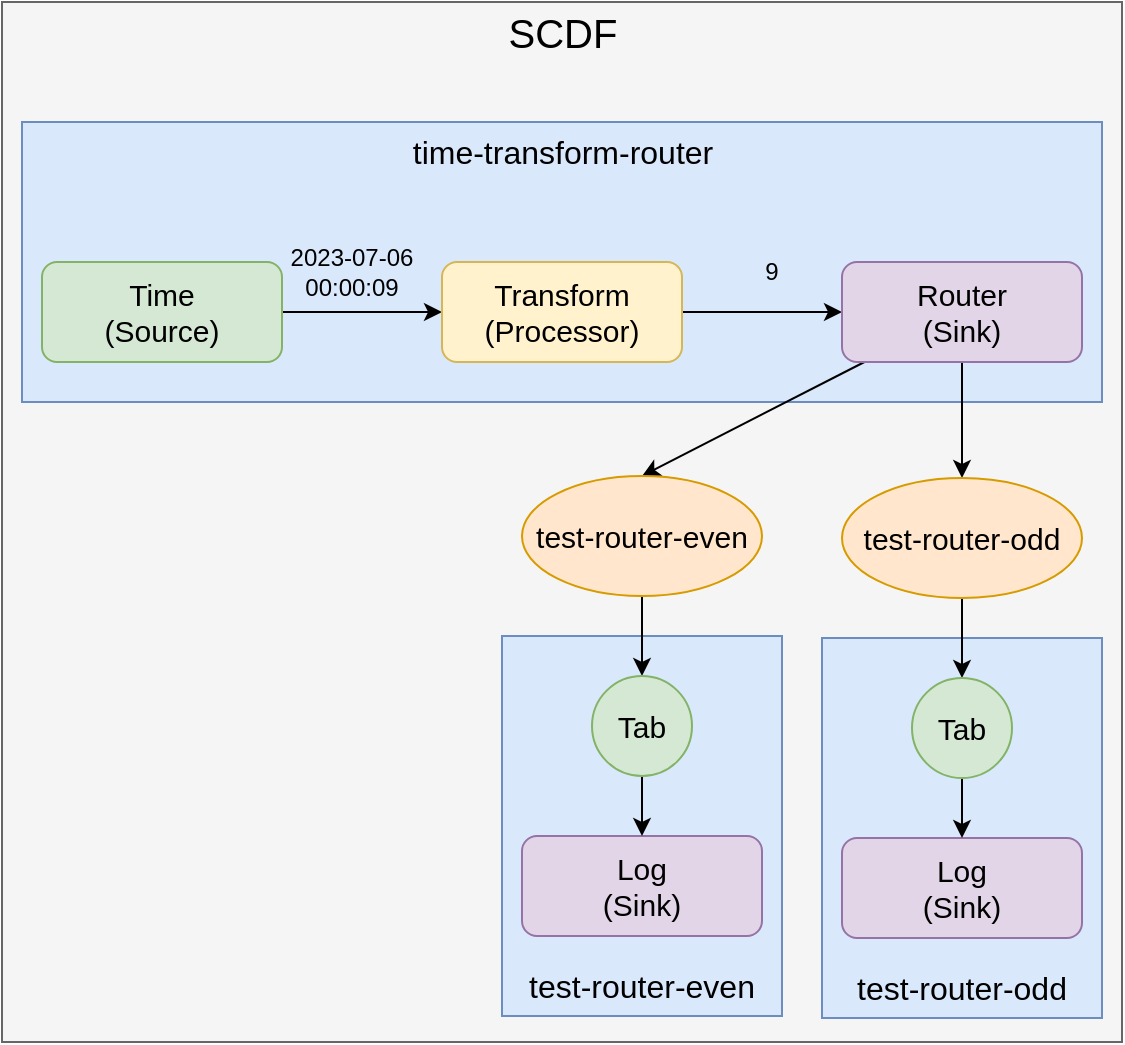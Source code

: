 <mxfile version="21.5.2" type="github">
  <diagram name="페이지-1" id="nbbq7Ev7jBNJndaSUE1V">
    <mxGraphModel dx="538" dy="1011" grid="1" gridSize="10" guides="1" tooltips="1" connect="1" arrows="1" fold="1" page="1" pageScale="1" pageWidth="1169" pageHeight="827" math="0" shadow="0">
      <root>
        <mxCell id="0" />
        <mxCell id="1" parent="0" />
        <mxCell id="W9GeCTbS5ED39GDDpCbE-34" value="" style="rounded=0;whiteSpace=wrap;html=1;fillColor=#f5f5f5;fontColor=#333333;strokeColor=#666666;" vertex="1" parent="1">
          <mxGeometry x="100" y="150" width="560" height="520" as="geometry" />
        </mxCell>
        <mxCell id="W9GeCTbS5ED39GDDpCbE-32" value="" style="rounded=0;whiteSpace=wrap;html=1;fillColor=#dae8fc;strokeColor=#6c8ebf;" vertex="1" parent="1">
          <mxGeometry x="510" y="468" width="140" height="190" as="geometry" />
        </mxCell>
        <mxCell id="W9GeCTbS5ED39GDDpCbE-33" value="&lt;font style=&quot;font-size: 16px;&quot;&gt;test-router-odd&lt;/font&gt;" style="text;html=1;strokeColor=none;fillColor=none;align=center;verticalAlign=middle;whiteSpace=wrap;rounded=0;" vertex="1" parent="1">
          <mxGeometry x="515" y="628" width="130" height="30" as="geometry" />
        </mxCell>
        <mxCell id="W9GeCTbS5ED39GDDpCbE-30" value="" style="rounded=0;whiteSpace=wrap;html=1;fillColor=#dae8fc;strokeColor=#6c8ebf;" vertex="1" parent="1">
          <mxGeometry x="350" y="467" width="140" height="190" as="geometry" />
        </mxCell>
        <mxCell id="W9GeCTbS5ED39GDDpCbE-21" value="" style="rounded=0;whiteSpace=wrap;html=1;fillColor=#dae8fc;strokeColor=#6c8ebf;" vertex="1" parent="1">
          <mxGeometry x="110" y="210" width="540" height="140" as="geometry" />
        </mxCell>
        <mxCell id="W9GeCTbS5ED39GDDpCbE-6" style="edgeStyle=orthogonalEdgeStyle;rounded=0;orthogonalLoop=1;jettySize=auto;html=1;entryX=0;entryY=0.5;entryDx=0;entryDy=0;" edge="1" parent="1" source="W9GeCTbS5ED39GDDpCbE-3" target="W9GeCTbS5ED39GDDpCbE-4">
          <mxGeometry relative="1" as="geometry" />
        </mxCell>
        <mxCell id="W9GeCTbS5ED39GDDpCbE-3" value="&lt;font style=&quot;font-size: 15px;&quot;&gt;Time&lt;br&gt;(Source)&lt;/font&gt;" style="rounded=1;whiteSpace=wrap;html=1;fillColor=#d5e8d4;strokeColor=#82b366;" vertex="1" parent="1">
          <mxGeometry x="120" y="280" width="120" height="50" as="geometry" />
        </mxCell>
        <mxCell id="W9GeCTbS5ED39GDDpCbE-7" style="edgeStyle=orthogonalEdgeStyle;rounded=0;orthogonalLoop=1;jettySize=auto;html=1;entryX=0;entryY=0.5;entryDx=0;entryDy=0;" edge="1" parent="1" source="W9GeCTbS5ED39GDDpCbE-4" target="W9GeCTbS5ED39GDDpCbE-5">
          <mxGeometry relative="1" as="geometry" />
        </mxCell>
        <mxCell id="W9GeCTbS5ED39GDDpCbE-4" value="&lt;font style=&quot;font-size: 15px;&quot;&gt;Transform&lt;br&gt;(Processor)&lt;/font&gt;" style="rounded=1;whiteSpace=wrap;html=1;fillColor=#fff2cc;strokeColor=#d6b656;" vertex="1" parent="1">
          <mxGeometry x="320" y="280" width="120" height="50" as="geometry" />
        </mxCell>
        <mxCell id="W9GeCTbS5ED39GDDpCbE-15" style="edgeStyle=orthogonalEdgeStyle;rounded=0;orthogonalLoop=1;jettySize=auto;html=1;entryX=0.5;entryY=0;entryDx=0;entryDy=0;" edge="1" parent="1" source="W9GeCTbS5ED39GDDpCbE-5" target="W9GeCTbS5ED39GDDpCbE-14">
          <mxGeometry relative="1" as="geometry" />
        </mxCell>
        <mxCell id="W9GeCTbS5ED39GDDpCbE-16" style="rounded=0;orthogonalLoop=1;jettySize=auto;html=1;entryX=0.5;entryY=0;entryDx=0;entryDy=0;" edge="1" parent="1" source="W9GeCTbS5ED39GDDpCbE-5" target="W9GeCTbS5ED39GDDpCbE-13">
          <mxGeometry relative="1" as="geometry" />
        </mxCell>
        <mxCell id="W9GeCTbS5ED39GDDpCbE-5" value="&lt;font style=&quot;font-size: 15px;&quot;&gt;Router&lt;br&gt;(Sink)&lt;/font&gt;" style="rounded=1;whiteSpace=wrap;html=1;fillColor=#e1d5e7;strokeColor=#9673a6;" vertex="1" parent="1">
          <mxGeometry x="520" y="280" width="120" height="50" as="geometry" />
        </mxCell>
        <mxCell id="W9GeCTbS5ED39GDDpCbE-8" value="2023-07-06 00:00:09" style="text;html=1;strokeColor=none;fillColor=none;align=center;verticalAlign=middle;whiteSpace=wrap;rounded=0;" vertex="1" parent="1">
          <mxGeometry x="240" y="270" width="70" height="30" as="geometry" />
        </mxCell>
        <mxCell id="W9GeCTbS5ED39GDDpCbE-11" value="9" style="text;html=1;strokeColor=none;fillColor=none;align=center;verticalAlign=middle;whiteSpace=wrap;rounded=0;" vertex="1" parent="1">
          <mxGeometry x="450" y="270" width="70" height="30" as="geometry" />
        </mxCell>
        <mxCell id="W9GeCTbS5ED39GDDpCbE-26" style="edgeStyle=orthogonalEdgeStyle;rounded=0;orthogonalLoop=1;jettySize=auto;html=1;entryX=0.5;entryY=0;entryDx=0;entryDy=0;" edge="1" parent="1" source="W9GeCTbS5ED39GDDpCbE-13" target="W9GeCTbS5ED39GDDpCbE-24">
          <mxGeometry relative="1" as="geometry" />
        </mxCell>
        <mxCell id="W9GeCTbS5ED39GDDpCbE-13" value="&lt;font style=&quot;font-size: 15px;&quot;&gt;test-router-even&lt;/font&gt;" style="ellipse;whiteSpace=wrap;html=1;fillColor=#ffe6cc;strokeColor=#d79b00;" vertex="1" parent="1">
          <mxGeometry x="360" y="387" width="120" height="60" as="geometry" />
        </mxCell>
        <mxCell id="W9GeCTbS5ED39GDDpCbE-28" style="edgeStyle=orthogonalEdgeStyle;rounded=0;orthogonalLoop=1;jettySize=auto;html=1;entryX=0.5;entryY=0;entryDx=0;entryDy=0;" edge="1" parent="1" source="W9GeCTbS5ED39GDDpCbE-14" target="W9GeCTbS5ED39GDDpCbE-25">
          <mxGeometry relative="1" as="geometry" />
        </mxCell>
        <mxCell id="W9GeCTbS5ED39GDDpCbE-14" value="&lt;font style=&quot;font-size: 15px;&quot;&gt;test-router-odd&lt;/font&gt;" style="ellipse;whiteSpace=wrap;html=1;fillColor=#ffe6cc;strokeColor=#d79b00;" vertex="1" parent="1">
          <mxGeometry x="520" y="388" width="120" height="60" as="geometry" />
        </mxCell>
        <mxCell id="W9GeCTbS5ED39GDDpCbE-17" value="&lt;font style=&quot;font-size: 15px;&quot;&gt;Log&lt;br&gt;(Sink)&lt;/font&gt;" style="rounded=1;whiteSpace=wrap;html=1;fillColor=#e1d5e7;strokeColor=#9673a6;" vertex="1" parent="1">
          <mxGeometry x="520" y="568" width="120" height="50" as="geometry" />
        </mxCell>
        <mxCell id="W9GeCTbS5ED39GDDpCbE-19" value="&lt;font style=&quot;font-size: 15px;&quot;&gt;Log&lt;br&gt;(Sink)&lt;/font&gt;" style="rounded=1;whiteSpace=wrap;html=1;fillColor=#e1d5e7;strokeColor=#9673a6;" vertex="1" parent="1">
          <mxGeometry x="360" y="567" width="120" height="50" as="geometry" />
        </mxCell>
        <mxCell id="W9GeCTbS5ED39GDDpCbE-22" value="&lt;font style=&quot;font-size: 16px;&quot;&gt;time-transform-router&lt;/font&gt;" style="text;html=1;strokeColor=none;fillColor=none;align=center;verticalAlign=middle;whiteSpace=wrap;rounded=0;" vertex="1" parent="1">
          <mxGeometry x="302.5" y="210" width="155" height="30" as="geometry" />
        </mxCell>
        <mxCell id="W9GeCTbS5ED39GDDpCbE-27" style="edgeStyle=orthogonalEdgeStyle;rounded=0;orthogonalLoop=1;jettySize=auto;html=1;entryX=0.5;entryY=0;entryDx=0;entryDy=0;" edge="1" parent="1" source="W9GeCTbS5ED39GDDpCbE-24" target="W9GeCTbS5ED39GDDpCbE-19">
          <mxGeometry relative="1" as="geometry" />
        </mxCell>
        <mxCell id="W9GeCTbS5ED39GDDpCbE-24" value="&lt;font style=&quot;font-size: 15px;&quot;&gt;Tab&lt;/font&gt;" style="ellipse;whiteSpace=wrap;html=1;aspect=fixed;fillColor=#d5e8d4;strokeColor=#82b366;" vertex="1" parent="1">
          <mxGeometry x="395" y="487" width="50" height="50" as="geometry" />
        </mxCell>
        <mxCell id="W9GeCTbS5ED39GDDpCbE-29" style="edgeStyle=orthogonalEdgeStyle;rounded=0;orthogonalLoop=1;jettySize=auto;html=1;" edge="1" parent="1" source="W9GeCTbS5ED39GDDpCbE-25" target="W9GeCTbS5ED39GDDpCbE-17">
          <mxGeometry relative="1" as="geometry" />
        </mxCell>
        <mxCell id="W9GeCTbS5ED39GDDpCbE-25" value="&lt;font style=&quot;font-size: 15px;&quot;&gt;Tab&lt;/font&gt;" style="ellipse;whiteSpace=wrap;html=1;aspect=fixed;fillColor=#d5e8d4;strokeColor=#82b366;" vertex="1" parent="1">
          <mxGeometry x="555" y="488" width="50" height="50" as="geometry" />
        </mxCell>
        <mxCell id="W9GeCTbS5ED39GDDpCbE-31" value="&lt;font style=&quot;font-size: 16px;&quot;&gt;test-router-even&lt;/font&gt;" style="text;html=1;strokeColor=none;fillColor=none;align=center;verticalAlign=middle;whiteSpace=wrap;rounded=0;" vertex="1" parent="1">
          <mxGeometry x="355" y="627" width="130" height="30" as="geometry" />
        </mxCell>
        <mxCell id="W9GeCTbS5ED39GDDpCbE-36" value="&lt;font style=&quot;font-size: 20px;&quot;&gt;SCDF&lt;/font&gt;" style="text;html=1;strokeColor=none;fillColor=none;align=center;verticalAlign=middle;whiteSpace=wrap;rounded=0;" vertex="1" parent="1">
          <mxGeometry x="302.5" y="150" width="155" height="30" as="geometry" />
        </mxCell>
      </root>
    </mxGraphModel>
  </diagram>
</mxfile>

